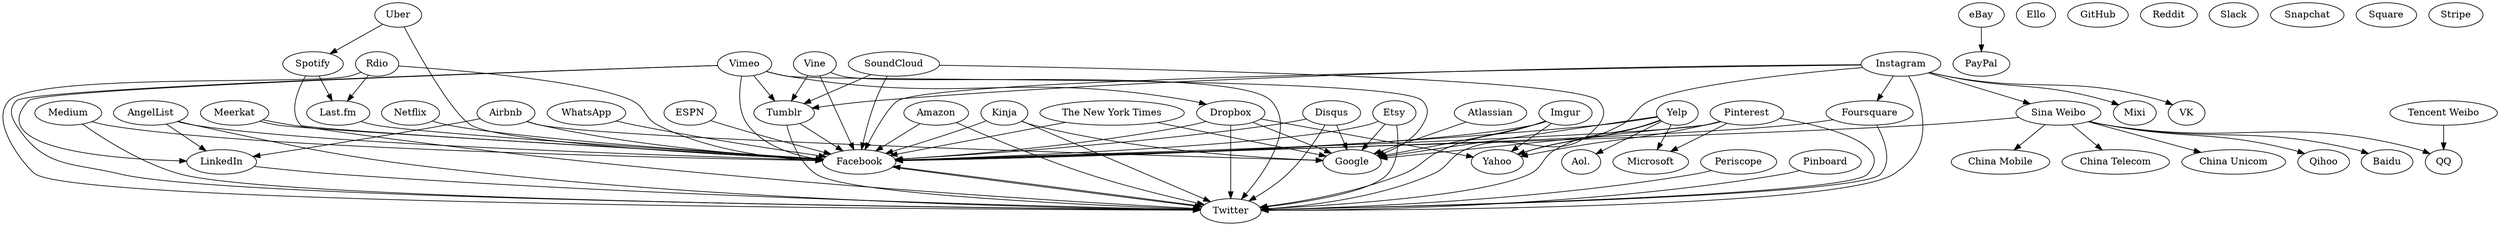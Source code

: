 digraph G {
  overlap=false
  splines=true

  "Airbnb"             -> "Facebook";
  "Airbnb"             -> "Google";
  "Airbnb"             -> "LinkedIn";
  "Amazon"             -> "Facebook";
  "Amazon"             -> "Twitter";
  "AngelList"          -> "Facebook";
  "AngelList"          -> "LinkedIn";
  "AngelList"          -> "Twitter";
  "Atlassian"          -> "Google";
  "Disqus"             -> "Facebook";
  "Disqus"             -> "Google";
  "Disqus"             -> "Twitter";
  "Dropbox"            -> "Facebook";
  "Dropbox"            -> "Google";
  "Dropbox"            -> "Twitter";
  "Dropbox"            -> "Yahoo";
  "eBay"               -> "PayPal";
  "Ello";
  "ESPN"               -> "Facebook";
  "Etsy"               -> "Facebook";
  "Etsy"               -> "Google";
  "Etsy"               -> "Twitter";
  "Facebook"           -> "Twitter"
  "Foursquare"         -> "Facebook";
  "Foursquare"         -> "Twitter";
  "GitHub";
  "Imgur"              -> "Facebook";
  "Imgur"              -> "Google";
  "Imgur"              -> "Twitter";
  "Imgur"              -> "Yahoo";
  "Instagram"          -> "Facebook";
  "Instagram"          -> "Foursquare";
  "Instagram"          -> "Mixi";
  "Instagram"          -> "Sina Weibo";
  "Instagram"          -> "Tumblr";
  "Instagram"          -> "Twitter";
  "Instagram"          -> "VK";
  "Instagram"          -> "Yahoo";
  "Kinja"              -> "Facebook";
  "Kinja"              -> "Google";
  "Kinja"              -> "Twitter";
  "Last.fm"            -> "Facebook"
  "LinkedIn"           -> "Twitter";
  "Medium"             -> "Facebook";
  "Medium"             -> "Twitter";
  "Meerkat"            -> "Facebook";
  "Meerkat"            -> "Twitter";
  "Netflix"            -> "Facebook";
  "Periscope"          -> "Twitter";
  "Pinboard"           -> "Twitter";
  "Pinterest"          -> "Facebook";
  "Pinterest"          -> "Google";
  "Pinterest"          -> "Microsoft";
  "Pinterest"          -> "Twitter";
  "Pinterest"          -> "Yahoo";
  "Rdio"               -> "Facebook";
  "Rdio"               -> "Last.fm";
  "Rdio"               -> "Twitter";
  "Reddit";
  "Sina Weibo"         -> "Baidu";
  "Sina Weibo"         -> "China Mobile";
  "Sina Weibo"         -> "China Telecom";
  "Sina Weibo"         -> "China Unicom";
  "Sina Weibo"         -> "Facebook";
  "Sina Weibo"         -> "Qihoo";
  "Sina Weibo"         -> "QQ";
  "Slack";
  "Snapchat";
  "SoundCloud"         -> "Facebook";
  "SoundCloud"         -> "Tumblr";
  "SoundCloud"         -> "Twitter";
  "Spotify"            -> "Facebook";
  "Spotify"            -> "Last.fm";
  "Square";
  "Stripe";
  "Tencent Weibo"      -> "QQ";
  "The New York Times" -> "Facebook";
  "The New York Times" -> "Google";
  "Tumblr"             -> "Facebook";
  "Tumblr"             -> "Twitter";
  "Twitter"            -> "Facebook";
  "Uber"               -> "Facebook";
  "Uber"               -> "Spotify";
  "Vimeo"              -> "Dropbox";
  "Vimeo"              -> "Facebook";
  "Vimeo"              -> "Google";
  "Vimeo"              -> "LinkedIn";
  "Vimeo"              -> "Tumblr";
  "Vimeo"              -> "Twitter";
  "Vine"               -> "Facebook";
  "Vine"               -> "Tumblr";
  "Vine"               -> "Twitter";
  "WhatsApp"           -> "Facebook";
  "Yelp"               -> "Aol.";
  "Yelp"               -> "Facebook";
  "Yelp"               -> "Google";
  "Yelp"               -> "Microsoft";
  "Yelp"               -> "Twitter";
  "Yelp"               -> "Yahoo";
}
